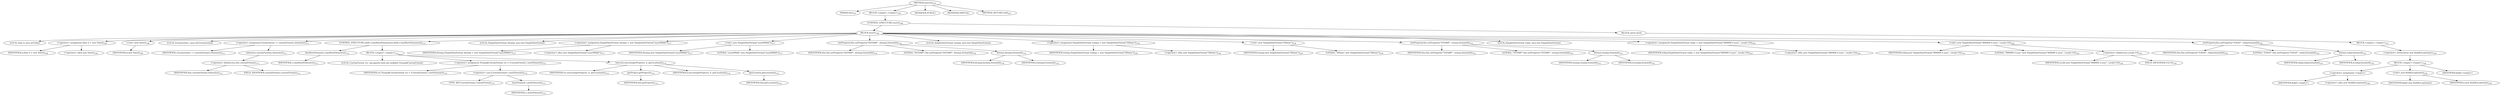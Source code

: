 digraph "execute" {  
"103" [label = <(METHOD,execute)<SUB>107</SUB>> ]
"10" [label = <(PARAM,this)<SUB>107</SUB>> ]
"104" [label = <(BLOCK,&lt;empty&gt;,&lt;empty&gt;)<SUB>107</SUB>> ]
"105" [label = <(CONTROL_STRUCTURE,try,try)<SUB>108</SUB>> ]
"106" [label = <(BLOCK,try,try)<SUB>108</SUB>> ]
"8" [label = <(LOCAL,Date d: java.util.Date)> ]
"107" [label = <(&lt;operator&gt;.assignment,Date d = new Date())<SUB>109</SUB>> ]
"108" [label = <(IDENTIFIER,d,Date d = new Date())<SUB>109</SUB>> ]
"109" [label = <(&lt;operator&gt;.alloc,new Date())<SUB>109</SUB>> ]
"110" [label = <(&lt;init&gt;,new Date())<SUB>109</SUB>> ]
"7" [label = <(IDENTIFIER,d,new Date())<SUB>109</SUB>> ]
"111" [label = <(LOCAL,Enumeration i: java.util.Enumeration)> ]
"112" [label = <(&lt;operator&gt;.assignment,Enumeration i = customFormats.elements())<SUB>111</SUB>> ]
"113" [label = <(IDENTIFIER,i,Enumeration i = customFormats.elements())<SUB>111</SUB>> ]
"114" [label = <(elements,customFormats.elements())<SUB>111</SUB>> ]
"115" [label = <(&lt;operator&gt;.fieldAccess,this.customFormats)<SUB>111</SUB>> ]
"116" [label = <(IDENTIFIER,this,customFormats.elements())<SUB>111</SUB>> ]
"117" [label = <(FIELD_IDENTIFIER,customFormats,customFormats)<SUB>111</SUB>> ]
"118" [label = <(CONTROL_STRUCTURE,while (i.hasMoreElements()),while (i.hasMoreElements()))<SUB>112</SUB>> ]
"119" [label = <(hasMoreElements,i.hasMoreElements())<SUB>112</SUB>> ]
"120" [label = <(IDENTIFIER,i,i.hasMoreElements())<SUB>112</SUB>> ]
"121" [label = <(BLOCK,&lt;empty&gt;,&lt;empty&gt;)<SUB>112</SUB>> ]
"122" [label = <(LOCAL,CustomFormat cts: org.apache.tools.ant.taskdefs.Tstamp$CustomFormat)> ]
"123" [label = <(&lt;operator&gt;.assignment,Tstamp$CustomFormat cts = (CustomFormat) i.nextElement())<SUB>113</SUB>> ]
"124" [label = <(IDENTIFIER,cts,Tstamp$CustomFormat cts = (CustomFormat) i.nextElement())<SUB>113</SUB>> ]
"125" [label = <(&lt;operator&gt;.cast,(CustomFormat) i.nextElement())<SUB>113</SUB>> ]
"126" [label = <(TYPE_REF,CustomFormat,CustomFormat)<SUB>113</SUB>> ]
"127" [label = <(nextElement,i.nextElement())<SUB>113</SUB>> ]
"128" [label = <(IDENTIFIER,i,i.nextElement())<SUB>113</SUB>> ]
"129" [label = <(execute,execute(getProject(), d, getLocation()))<SUB>114</SUB>> ]
"130" [label = <(IDENTIFIER,cts,execute(getProject(), d, getLocation()))<SUB>114</SUB>> ]
"131" [label = <(getProject,getProject())<SUB>114</SUB>> ]
"9" [label = <(IDENTIFIER,this,getProject())<SUB>114</SUB>> ]
"132" [label = <(IDENTIFIER,d,execute(getProject(), d, getLocation()))<SUB>114</SUB>> ]
"133" [label = <(getLocation,getLocation())<SUB>114</SUB>> ]
"11" [label = <(IDENTIFIER,this,getLocation())<SUB>114</SUB>> ]
"13" [label = <(LOCAL,SimpleDateFormat dstamp: java.text.SimpleDateFormat)> ]
"134" [label = <(&lt;operator&gt;.assignment,SimpleDateFormat dstamp = new SimpleDateFormat(&quot;yyyyMMdd&quot;))<SUB>117</SUB>> ]
"135" [label = <(IDENTIFIER,dstamp,SimpleDateFormat dstamp = new SimpleDateFormat(&quot;yyyyMMdd&quot;))<SUB>117</SUB>> ]
"136" [label = <(&lt;operator&gt;.alloc,new SimpleDateFormat(&quot;yyyyMMdd&quot;))<SUB>117</SUB>> ]
"137" [label = <(&lt;init&gt;,new SimpleDateFormat(&quot;yyyyMMdd&quot;))<SUB>117</SUB>> ]
"12" [label = <(IDENTIFIER,dstamp,new SimpleDateFormat(&quot;yyyyMMdd&quot;))<SUB>117</SUB>> ]
"138" [label = <(LITERAL,&quot;yyyyMMdd&quot;,new SimpleDateFormat(&quot;yyyyMMdd&quot;))<SUB>117</SUB>> ]
"139" [label = <(setProperty,this.setProperty(&quot;DSTAMP&quot;, dstamp.format(d)))<SUB>118</SUB>> ]
"14" [label = <(IDENTIFIER,this,this.setProperty(&quot;DSTAMP&quot;, dstamp.format(d)))<SUB>118</SUB>> ]
"140" [label = <(LITERAL,&quot;DSTAMP&quot;,this.setProperty(&quot;DSTAMP&quot;, dstamp.format(d)))<SUB>118</SUB>> ]
"141" [label = <(format,dstamp.format(d))<SUB>118</SUB>> ]
"142" [label = <(IDENTIFIER,dstamp,dstamp.format(d))<SUB>118</SUB>> ]
"143" [label = <(IDENTIFIER,d,dstamp.format(d))<SUB>118</SUB>> ]
"16" [label = <(LOCAL,SimpleDateFormat tstamp: java.text.SimpleDateFormat)> ]
"144" [label = <(&lt;operator&gt;.assignment,SimpleDateFormat tstamp = new SimpleDateFormat(&quot;HHmm&quot;))<SUB>120</SUB>> ]
"145" [label = <(IDENTIFIER,tstamp,SimpleDateFormat tstamp = new SimpleDateFormat(&quot;HHmm&quot;))<SUB>120</SUB>> ]
"146" [label = <(&lt;operator&gt;.alloc,new SimpleDateFormat(&quot;HHmm&quot;))<SUB>120</SUB>> ]
"147" [label = <(&lt;init&gt;,new SimpleDateFormat(&quot;HHmm&quot;))<SUB>120</SUB>> ]
"15" [label = <(IDENTIFIER,tstamp,new SimpleDateFormat(&quot;HHmm&quot;))<SUB>120</SUB>> ]
"148" [label = <(LITERAL,&quot;HHmm&quot;,new SimpleDateFormat(&quot;HHmm&quot;))<SUB>120</SUB>> ]
"149" [label = <(setProperty,this.setProperty(&quot;TSTAMP&quot;, tstamp.format(d)))<SUB>121</SUB>> ]
"17" [label = <(IDENTIFIER,this,this.setProperty(&quot;TSTAMP&quot;, tstamp.format(d)))<SUB>121</SUB>> ]
"150" [label = <(LITERAL,&quot;TSTAMP&quot;,this.setProperty(&quot;TSTAMP&quot;, tstamp.format(d)))<SUB>121</SUB>> ]
"151" [label = <(format,tstamp.format(d))<SUB>121</SUB>> ]
"152" [label = <(IDENTIFIER,tstamp,tstamp.format(d))<SUB>121</SUB>> ]
"153" [label = <(IDENTIFIER,d,tstamp.format(d))<SUB>121</SUB>> ]
"19" [label = <(LOCAL,SimpleDateFormat today: java.text.SimpleDateFormat)> ]
"154" [label = <(&lt;operator&gt;.assignment,SimpleDateFormat today = new SimpleDateFormat(&quot;MMMM d yyyy&quot;, Locale.US))<SUB>123</SUB>> ]
"155" [label = <(IDENTIFIER,today,SimpleDateFormat today = new SimpleDateFormat(&quot;MMMM d yyyy&quot;, Locale.US))<SUB>123</SUB>> ]
"156" [label = <(&lt;operator&gt;.alloc,new SimpleDateFormat(&quot;MMMM d yyyy&quot;, Locale.US))<SUB>124</SUB>> ]
"157" [label = <(&lt;init&gt;,new SimpleDateFormat(&quot;MMMM d yyyy&quot;, Locale.US))<SUB>124</SUB>> ]
"18" [label = <(IDENTIFIER,today,new SimpleDateFormat(&quot;MMMM d yyyy&quot;, Locale.US))<SUB>123</SUB>> ]
"158" [label = <(LITERAL,&quot;MMMM d yyyy&quot;,new SimpleDateFormat(&quot;MMMM d yyyy&quot;, Locale.US))<SUB>124</SUB>> ]
"159" [label = <(&lt;operator&gt;.fieldAccess,Locale.US)<SUB>124</SUB>> ]
"160" [label = <(IDENTIFIER,Locale,new SimpleDateFormat(&quot;MMMM d yyyy&quot;, Locale.US))<SUB>124</SUB>> ]
"161" [label = <(FIELD_IDENTIFIER,US,US)<SUB>124</SUB>> ]
"162" [label = <(setProperty,this.setProperty(&quot;TODAY&quot;, today.format(d)))<SUB>125</SUB>> ]
"20" [label = <(IDENTIFIER,this,this.setProperty(&quot;TODAY&quot;, today.format(d)))<SUB>125</SUB>> ]
"163" [label = <(LITERAL,&quot;TODAY&quot;,this.setProperty(&quot;TODAY&quot;, today.format(d)))<SUB>125</SUB>> ]
"164" [label = <(format,today.format(d))<SUB>125</SUB>> ]
"165" [label = <(IDENTIFIER,today,today.format(d))<SUB>125</SUB>> ]
"166" [label = <(IDENTIFIER,d,today.format(d))<SUB>125</SUB>> ]
"167" [label = <(BLOCK,catch,catch)> ]
"168" [label = <(BLOCK,&lt;empty&gt;,&lt;empty&gt;)<SUB>127</SUB>> ]
"169" [label = <(&lt;operator&gt;.throw,throw new BuildException(e);)<SUB>128</SUB>> ]
"170" [label = <(BLOCK,&lt;empty&gt;,&lt;empty&gt;)<SUB>128</SUB>> ]
"171" [label = <(&lt;operator&gt;.assignment,&lt;empty&gt;)> ]
"172" [label = <(IDENTIFIER,$obj5,&lt;empty&gt;)> ]
"173" [label = <(&lt;operator&gt;.alloc,new BuildException(e))<SUB>128</SUB>> ]
"174" [label = <(&lt;init&gt;,new BuildException(e))<SUB>128</SUB>> ]
"175" [label = <(IDENTIFIER,$obj5,new BuildException(e))> ]
"176" [label = <(IDENTIFIER,e,new BuildException(e))<SUB>128</SUB>> ]
"177" [label = <(IDENTIFIER,$obj5,&lt;empty&gt;)> ]
"178" [label = <(MODIFIER,PUBLIC)> ]
"179" [label = <(MODIFIER,VIRTUAL)> ]
"180" [label = <(METHOD_RETURN,void)<SUB>107</SUB>> ]
  "103" -> "10" 
  "103" -> "104" 
  "103" -> "178" 
  "103" -> "179" 
  "103" -> "180" 
  "104" -> "105" 
  "105" -> "106" 
  "105" -> "167" 
  "106" -> "8" 
  "106" -> "107" 
  "106" -> "110" 
  "106" -> "111" 
  "106" -> "112" 
  "106" -> "118" 
  "106" -> "13" 
  "106" -> "134" 
  "106" -> "137" 
  "106" -> "139" 
  "106" -> "16" 
  "106" -> "144" 
  "106" -> "147" 
  "106" -> "149" 
  "106" -> "19" 
  "106" -> "154" 
  "106" -> "157" 
  "106" -> "162" 
  "107" -> "108" 
  "107" -> "109" 
  "110" -> "7" 
  "112" -> "113" 
  "112" -> "114" 
  "114" -> "115" 
  "115" -> "116" 
  "115" -> "117" 
  "118" -> "119" 
  "118" -> "121" 
  "119" -> "120" 
  "121" -> "122" 
  "121" -> "123" 
  "121" -> "129" 
  "123" -> "124" 
  "123" -> "125" 
  "125" -> "126" 
  "125" -> "127" 
  "127" -> "128" 
  "129" -> "130" 
  "129" -> "131" 
  "129" -> "132" 
  "129" -> "133" 
  "131" -> "9" 
  "133" -> "11" 
  "134" -> "135" 
  "134" -> "136" 
  "137" -> "12" 
  "137" -> "138" 
  "139" -> "14" 
  "139" -> "140" 
  "139" -> "141" 
  "141" -> "142" 
  "141" -> "143" 
  "144" -> "145" 
  "144" -> "146" 
  "147" -> "15" 
  "147" -> "148" 
  "149" -> "17" 
  "149" -> "150" 
  "149" -> "151" 
  "151" -> "152" 
  "151" -> "153" 
  "154" -> "155" 
  "154" -> "156" 
  "157" -> "18" 
  "157" -> "158" 
  "157" -> "159" 
  "159" -> "160" 
  "159" -> "161" 
  "162" -> "20" 
  "162" -> "163" 
  "162" -> "164" 
  "164" -> "165" 
  "164" -> "166" 
  "167" -> "168" 
  "168" -> "169" 
  "169" -> "170" 
  "170" -> "171" 
  "170" -> "174" 
  "170" -> "177" 
  "171" -> "172" 
  "171" -> "173" 
  "174" -> "175" 
  "174" -> "176" 
}
